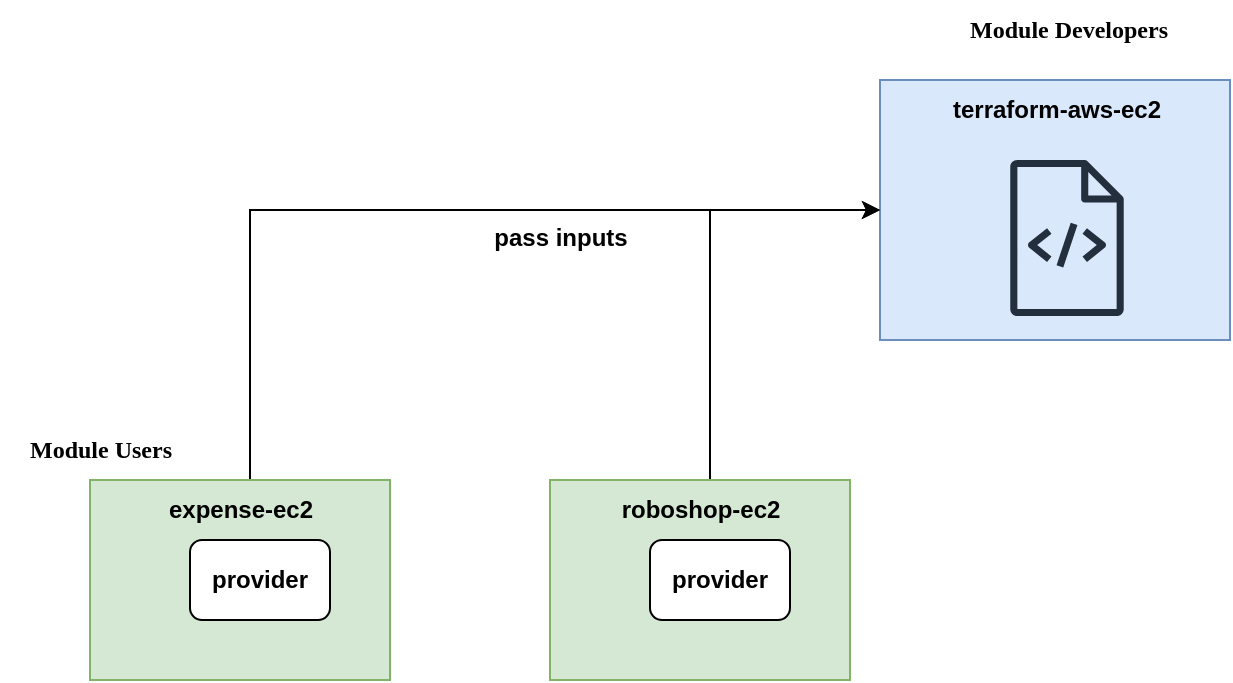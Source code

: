 <mxfile version="26.0.10">
  <diagram name="Page-1" id="BaQjrHGnhyHOvxtJc_cx">
    <mxGraphModel dx="2109" dy="655" grid="1" gridSize="10" guides="1" tooltips="1" connect="1" arrows="1" fold="1" page="1" pageScale="1" pageWidth="850" pageHeight="1100" math="0" shadow="0">
      <root>
        <mxCell id="0" />
        <mxCell id="1" parent="0" />
        <mxCell id="wULy-7REionq49kMm_7C-1" value="" style="rounded=0;whiteSpace=wrap;html=1;fillColor=#dae8fc;strokeColor=#6c8ebf;" vertex="1" parent="1">
          <mxGeometry x="425" y="80" width="175" height="130" as="geometry" />
        </mxCell>
        <mxCell id="wULy-7REionq49kMm_7C-2" value="&lt;b&gt;terraform-aws-ec2&lt;/b&gt;" style="text;html=1;align=center;verticalAlign=middle;resizable=0;points=[];autosize=1;strokeColor=none;fillColor=none;" vertex="1" parent="1">
          <mxGeometry x="447.5" y="80" width="130" height="30" as="geometry" />
        </mxCell>
        <mxCell id="wULy-7REionq49kMm_7C-3" value="" style="sketch=0;outlineConnect=0;fontColor=#232F3E;gradientColor=none;fillColor=#232F3D;strokeColor=none;dashed=0;verticalLabelPosition=bottom;verticalAlign=top;align=center;html=1;fontSize=12;fontStyle=0;aspect=fixed;pointerEvents=1;shape=mxgraph.aws4.source_code;" vertex="1" parent="1">
          <mxGeometry x="490" y="120" width="57" height="78" as="geometry" />
        </mxCell>
        <mxCell id="wULy-7REionq49kMm_7C-6" style="edgeStyle=orthogonalEdgeStyle;rounded=0;orthogonalLoop=1;jettySize=auto;html=1;entryX=0;entryY=0.5;entryDx=0;entryDy=0;" edge="1" parent="1" source="wULy-7REionq49kMm_7C-4" target="wULy-7REionq49kMm_7C-1">
          <mxGeometry relative="1" as="geometry">
            <Array as="points">
              <mxPoint x="110" y="145" />
            </Array>
          </mxGeometry>
        </mxCell>
        <mxCell id="wULy-7REionq49kMm_7C-4" value="" style="rounded=0;whiteSpace=wrap;html=1;fillColor=#d5e8d4;strokeColor=#82b366;" vertex="1" parent="1">
          <mxGeometry x="30" y="280" width="150" height="100" as="geometry" />
        </mxCell>
        <mxCell id="wULy-7REionq49kMm_7C-5" value="&lt;b&gt;expense-ec2&lt;/b&gt;" style="text;html=1;align=center;verticalAlign=middle;resizable=0;points=[];autosize=1;strokeColor=none;fillColor=none;" vertex="1" parent="1">
          <mxGeometry x="55" y="280" width="100" height="30" as="geometry" />
        </mxCell>
        <mxCell id="wULy-7REionq49kMm_7C-7" value="&lt;b&gt;pass inputs&lt;/b&gt;" style="text;html=1;align=center;verticalAlign=middle;resizable=0;points=[];autosize=1;strokeColor=none;fillColor=none;" vertex="1" parent="1">
          <mxGeometry x="220" y="144" width="90" height="30" as="geometry" />
        </mxCell>
        <mxCell id="wULy-7REionq49kMm_7C-10" style="edgeStyle=orthogonalEdgeStyle;rounded=0;orthogonalLoop=1;jettySize=auto;html=1;entryX=0;entryY=0.5;entryDx=0;entryDy=0;" edge="1" parent="1" source="wULy-7REionq49kMm_7C-8" target="wULy-7REionq49kMm_7C-1">
          <mxGeometry relative="1" as="geometry">
            <Array as="points">
              <mxPoint x="340" y="145" />
            </Array>
          </mxGeometry>
        </mxCell>
        <mxCell id="wULy-7REionq49kMm_7C-8" value="" style="rounded=0;whiteSpace=wrap;html=1;fillColor=#d5e8d4;strokeColor=#82b366;" vertex="1" parent="1">
          <mxGeometry x="260" y="280" width="150" height="100" as="geometry" />
        </mxCell>
        <mxCell id="wULy-7REionq49kMm_7C-9" value="&lt;b&gt;roboshop-ec2&lt;/b&gt;" style="text;html=1;align=center;verticalAlign=middle;resizable=0;points=[];autosize=1;strokeColor=none;fillColor=none;" vertex="1" parent="1">
          <mxGeometry x="285" y="280" width="100" height="30" as="geometry" />
        </mxCell>
        <mxCell id="wULy-7REionq49kMm_7C-11" value="&lt;b&gt;provider&lt;/b&gt;" style="rounded=1;whiteSpace=wrap;html=1;" vertex="1" parent="1">
          <mxGeometry x="80" y="310" width="70" height="40" as="geometry" />
        </mxCell>
        <mxCell id="wULy-7REionq49kMm_7C-12" value="&lt;b&gt;provider&lt;/b&gt;" style="rounded=1;whiteSpace=wrap;html=1;" vertex="1" parent="1">
          <mxGeometry x="310" y="310" width="70" height="40" as="geometry" />
        </mxCell>
        <mxCell id="wULy-7REionq49kMm_7C-13" value="&lt;b&gt;&lt;font face=&quot;Comic Sans MS&quot;&gt;Module Developers&lt;/font&gt;&lt;/b&gt;" style="text;html=1;align=center;verticalAlign=middle;resizable=0;points=[];autosize=1;strokeColor=none;fillColor=none;" vertex="1" parent="1">
          <mxGeometry x="453.5" y="40" width="130" height="30" as="geometry" />
        </mxCell>
        <mxCell id="wULy-7REionq49kMm_7C-14" value="&lt;b&gt;&lt;font face=&quot;Comic Sans MS&quot;&gt;Module Users&lt;/font&gt;&lt;/b&gt;" style="text;html=1;align=center;verticalAlign=middle;resizable=0;points=[];autosize=1;strokeColor=none;fillColor=none;" vertex="1" parent="1">
          <mxGeometry x="-15" y="250" width="100" height="30" as="geometry" />
        </mxCell>
      </root>
    </mxGraphModel>
  </diagram>
</mxfile>
